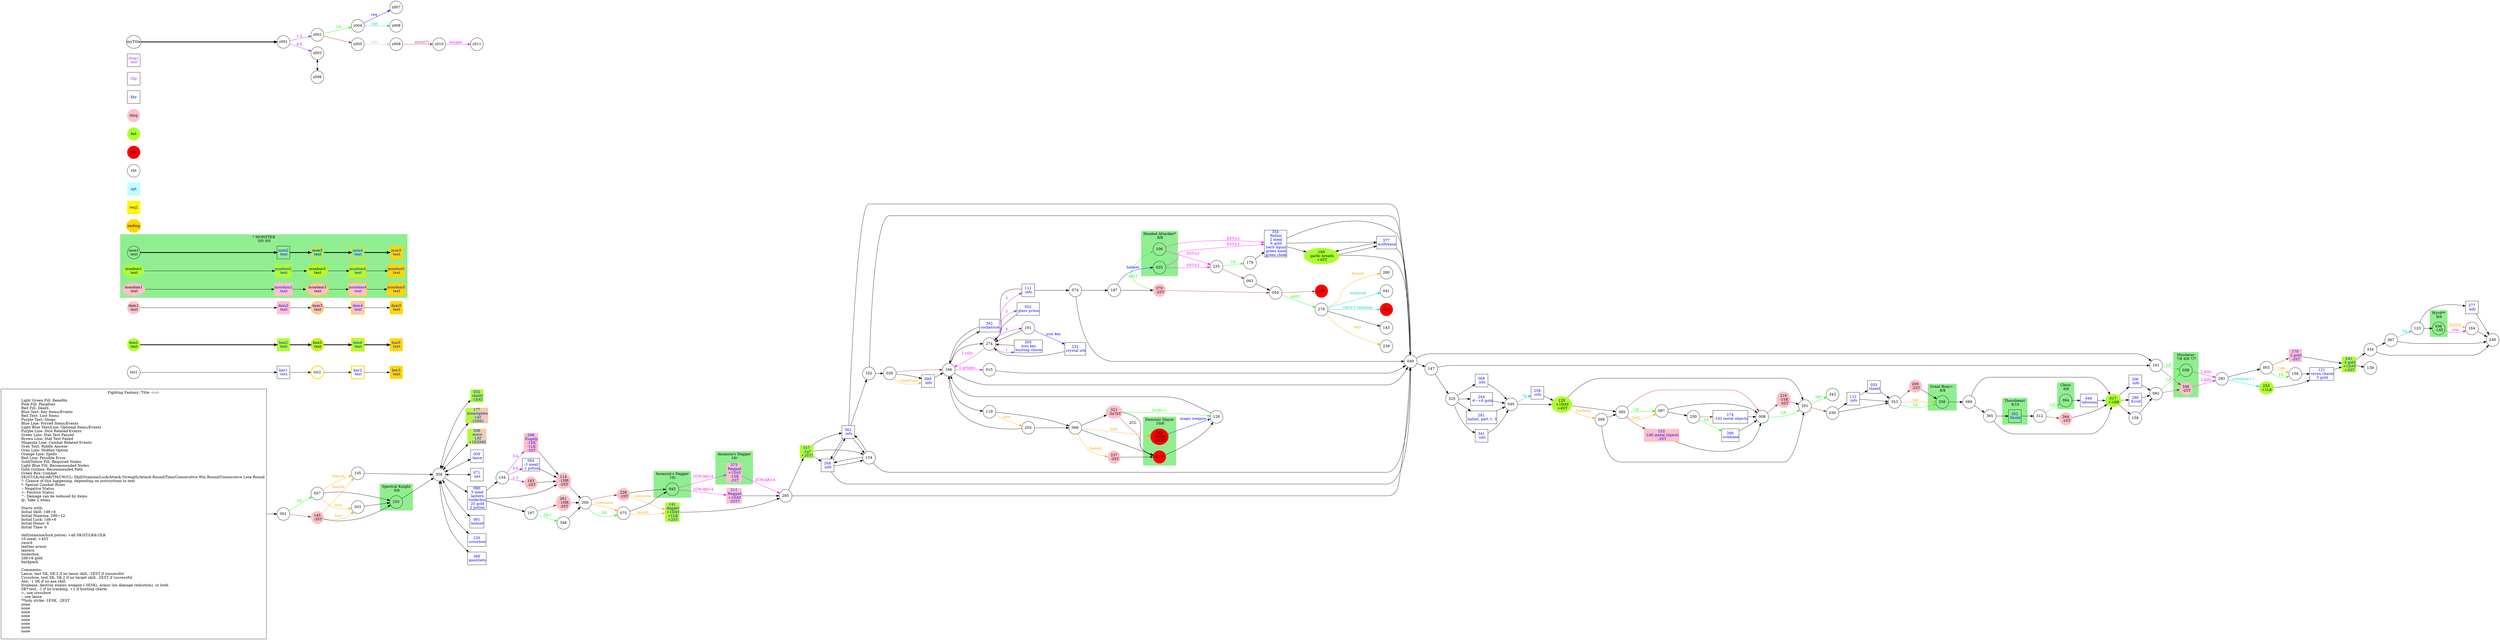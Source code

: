 digraph "Fighting Fantasy: Title" {
	// graph defaults
	rankdir=LR
	mclimit=50
	nodesep=.3 // changes horizontal separation of nodes
	ranksep=.4 // changes vertical separation of nodes
	node [height=.7
		width=.7
		shape=ellipse
		margin=0]
	edge[weight=5]

	// a box for a graph label
	// note that you can override the defaults set above
	title [label = "Fighting Fantasy: Title --/--/--\n\n \
		Light Green Fill: Benefits\l \
		Pink Fill: Penalties\l \
		Red Fill: Death\l \
		Blue Text: Key Items/Events\l \
		Red Text: Lost Items\l \
		Purple Text: Shops\l \
		Blue Line: Forced Items/Events\l \
		Light Blue Text/Line: Optional Items/Events\l \
		Purple Line: Dice Related Events\l \
		Green Line: Stat Test Passed\l \
		Brown Line: Stat Test Failed\l \
		Magenta Line: Combat Related Events\l \
		Grey Text: Riddle Answer\l \
		Grey Line: Hidden Option\l \
		Orange Line: Spells\l \
		Red Line: Possible Error\l \
		Gold/Yellow Fill: Required Nodes\l \
		Light Blue Fill: Recommended Nodes\l \
		Gold Outline: Recommended Path\l \
		Green Box: Combat\l \
		SK/ST/LK/AS/AR/TM/CW/CL: Skill/Stamina/Luck/Attack Strength/Attack Round/Time/Consecutive Win Round/Consecutive Lose Round\l \
		?: Chance of this happening, depending on instructions in text\l \
		*: Special Combat Rules\l \
		-: Negative Status\l \
		+: Positive Status\l \
		^: Damage can be reduced by items\l \
		@: Take 2 items\l\l \
		Starts with:\l \
		Initial Skill: 1d6+6\l \
		Initial Stamina: 2d6+12\l \
		Initial Luck: 1d6+6\l \
		Initial Honor: 6\l \
		Initial Time: 0\l\l \
		skill/stamina/luck potion: +all SK/ST/LK&1ILK\l \
		10 meal: +4ST\l \
		sword\l \
		leather armor\l \
		lantern\l \
		tinderbox\l \
		2d6+6 gold\l \
		backpack\l\l \
		Comments:\l \
		Lance, test SK, SK-2 if no lance skill, -2EST if successful\l \
		Crossbow, test SK, SK-2 if no target skill, -2EST if successful\l \
		Axe, -1 SK if no axe skill\l \
		Ironbane, destroy enemy weapon (-3ESK), armor (no damage reduction), or both\l \
		SK* test, -1 if no tracking, +1 if hunting charm\l \
		+, use crossbow\l \
		-, use lance\l \
		**holy strike -1ESK, -2EST\l \
		none\l \
		none\l \
		none\l \
		none\l \
		none\l \
		none\l \
		none\l \
		none\l \
		"
		shape = "box"
		margin = 0.1]

	subgraph Required {
		node [style = "filled" color = "gold" fillcolor = "gold" fontcolor = "blue" shape = "rect"]
		key3
		boo5
		dam5
		monboo5
		mondam5
		mon5
		ending [fontcolor = "black" shape = "octagon"]
	}

	subgraph Required2 {
		node [style = "filled" color = "#FFF700" fillcolor = "#FFF700" fontcolor = "blue" shape = "rect"]
		req2
	}

	subgraph Recommended {
		node [penwidth = 3 color = "gold"]
		txt2
		key2 [shape = "rect" fontcolor = "blue"]
		boo3 [style = "filled" fillcolor = "greenyellow"]
		boo4 [style = "filled" fillcolor = "greenyellow"]
		dam3 [style = "filled" fillcolor = "pink"]
		dam4 [style = "filled" fillcolor = "pink"]
		monboo3 [style = "filled" fillcolor = "greenyellow"]
		monboo4 [style = "filled" fillcolor = "greenyellow"]
		mondam3 [style = "filled" fillcolor = "pink"]
		mondam4 [style = "filled" fillcolor = "pink"]
		mon3
		mon4
	}
	
	subgraph Optional {
		node [style = "filled" color = "paleturquoise1" fillcolor = "paleturquoise1" fontcolor = "blue" shape = "rect"]
		opt
	}

	subgraph Combat {
		style = "filled" color = "palegreen2"
		subgraph cluster_MONSTER {
			label = "? MONSTER\n 0/0 0/0"
			mon1 [label = "\N\n text"]
			mon2 [shape = "rect" fontcolor = "blue" label = "\N\n text"]
			mon3 [label = "\N\n text"]
			mon4 [shape = "rect" fontcolor = "blue" label = "\N\n text"]
			mon5 [shape = "rect" fontcolor = "blue" label = "\N\n text"]
			monboo1 [style = "filled" color = "greenyellow" label = "\N\n text"]
			monboo2 [shape = "rect" style = "filled" color = "greenyellow" fontcolor = "blue" label = "\N\n text"]
			monboo3 [label = "\N\n text"]
			monboo4 [shape = "rect" fontcolor = "blue" label = "\N\n text"]
			monboo5 [shape = "rect" fontcolor = "blue" label = "\N\n text"]
			mondam1 [style = "filled" color = "pink" label = "\N\n text"]
			mondam2 [shape = "rect" style = "filled" color = "pink" fontcolor = "blue" label = "\N\n text"]
			mondam3 [label = "\N\n text"]
			mondam4 [shape = "rect" fontcolor = "blue" label = "\N\n text"]
			mondam5 [shape = "rect" fontcolor = "blue" label = "\N\n text"]
		}
		
		subgraph cluster_SPECTRAL_KNIGHT {
			label = "Spectral Knight\n 9/8"
			255
		}
		
		subgraph cluster_ASSASSIN_S_DAGGER {
			label = "Assassin's Dagger\n 10/-"
			043
		}
		
		subgraph cluster_ASSASSIN_S_DAGGER2 {
			label = "Assassin's Dagger\n 10/-"
			373 [shape = "rect" style = "filled" color = "pink" fontcolor = "blue" label = "\N\n Reggad\n +1DAY\n -1SK\n -2ST"]
		}
		
		subgraph cluster_DEMONIC_SLAYER {
			label = "Demonic Slayer\n 10/8"
			013 [style = "filled" color = "red"]
			223 [style = "filled" color = "red" label = "\N\n -1ESK\n -2EST"]
		}
		
		subgraph cluster_HOODED_ATTACKER {
			label = "Hooded Attacker*\n 8/8"
			025
			106
		}
		
		subgraph cluster_GREAT_BOAR {
			label = "Great Boar+-\n 8/8"
			256
		}
		
		subgraph cluster_THORNBEAST {
			label = "Thornbeast\n 8/10"
			352 [shape = "rect" fontcolor = "blue" label = "\N\n Nroht"]
		}
		
		subgraph cluster_CLERIC {
			label = "Cleric\n 6/6"
			394
		}
		
		subgraph cluster_MURDERER {
			label = "Murderer\n 7/6 6/8 7/7"
			038
			346 [style = "filled" color = "pink" label = "\N\n -2ST"]
		}
		
		subgraph cluster_WYRD {
			label = "Wyrd**\n 9/6"
			036 [label = "\N\n -1AT"]
		}
		
		cbt
	}

	subgraph Death {
		node [style = "filled" color = "red"]
		ddt
		013
		028
		108
		223
	}

	subgraph Boost {
		node [style = "filled" color = "greenyellow"]
		bst
		boo1 [label = "\N\n text"]
		boo2 [shape = "rect" fontcolor = "blue" label = "\N\n text"]
		boo3 [label = "\N\n text"]
		boo4 [shape = "rect" fontcolor = "blue" label = "\N\n text"]
		boo5 [shape = "rect" fontcolor = "blue" label = "\N\n text"]
		017 [label = "\N\n +1HR"]
		032 [shape = "rect" fontcolor = "blue" label = "\N\n shield\n -1EAT"]
		125 [label = "\N\n +1DAY\n +4ST"]
		141 [shape = "rect" fontcolor = "blue" label = "\N\n dagger\n +1DAY\n +1LK\n +2ST"]
		160 [label = "\N\n garlic breath\n +4ST"]
		177 [color = "greenyellow:pink" shape = "rect" fontcolor = "blue" label = "\N\n breastplate\n -1AT\n -1DMG"]
		241 [shape = "rect" fontcolor = "blue" label = "\N\n -3 gold\n +1DAY\n +2ST"]
		253 [label = "\N\n +1LK"]
		317 [shape = "rect" fontcolor = "blue" label = "\N\n -1g?\n +2ST?"]
		336 [color = "greenyellow:pink" shape = "rect" fontcolor = "blue" label = "\N\n mace\n -1AT\n +1EDMG"]
	}

	subgraph Damage {
		node [style = "filled" color = "pink"]
		dmg
		dam1 [label = "\N\n text"]
		dam2 [shape = "rect" fontcolor = "blue" label = "\N\n text"]
		dam3 [label = "\N\n text"]
		dam4 [shape = "rect" fontcolor = "blue" label = "\N\n text"]
		dam5 [shape = "rect" fontcolor = "blue" label = "\N\n text"]
		114 [label = "\N\n -1HR\n -2ST"]
		132 [shape = "rect" fontcolor = "blue" label = "\N\n -1d6 metal objects\n -2ST"]
		145 [label = "\N\n -3ST"]
		170 [shape = "rect" fontcolor = "blue" label = "\N\n 3 gold\n -2ST"]
		183 [label = "\N\n -2ST"]
		209 [label = "\N\n -2ST"]
		211 [shape = "rect" fontcolor = "blue" label = "\N\n Reggad\n +1DAY\n -2ST?"]
		216 [label = "\N\n -1SK\n -3ST"]
		228 [label = "\N\n -2ST"]
		237 [label = "\N\n -3ST"]
		261 [label = "\N\n -1HR\n -2ST"]
		264 [label = "\N\n -1ST"]
		298 [shape = "rect" fontcolor = "blue" label = "\N\n Eugalp\n -1SK\n -1LK\n -3ST"]
		321 [label = "\N\n -3x?ST"]
		370 [label = "\N\n -2ST"]
	}

	subgraph Key_Item {
		node [fontcolor = "blue" shape = "rect"]
		kky
		key1 [label = "\N\n text"]
		key2 [label = "\N\n text"]
		key3 [label = "\N\n text"]
		009 [label = "\N\n lance"]
		046 [label = "\N\n talisman"]
		052 [label = "\N\n glass prism"]
		055 [label = "\N\n shield"]
		064 [label = "\N\n -3 meal/\n -1 potion"]
		068 [label = "\N\n info" tooltip = "manticore banarask hills"]
		071 [label = "\N\n axe"]
		080 [label = "\N\n 5 meal\n lantern\n tinderbox\n 20 gold\n 2 potion"]
		091 [label = "\N\n helmet"]
		099 [label = "\N\n info" tooltip = "clerics evil / forest in danger / slained by demon"]
		111 [label = "\N\n info" tooltip = "clerics temple havalok / miller spy"]
		112 [label = "\N\n info" tooltip = "runes translation"]
		121 [label = "\N\n raven charm\n 3 gold"]
		174 [label = "\N\n -1d3 metal objects"]
		206 [label = "\N\n info" tooltip = "aelfgar in cairns of dunar?"]
		230 [label = "\N\n crossbow"]
		232 [label = "\N\n crystal orb"]
		244 [label = "\N\n -6~+6 gold"]
		258 [label = "\N\n info" tooltip = "beware beast that are men / heel warrior of stone / forest of skull"]
		266 [label = "\N\n ironbane"]
		268 [label = "\N\n info" tooltip = "priest ghost graveyard / end of hiding blood moon / druid dark rites forest / robbers countryside"]
		277 [label = "\N\n info" tooltip = "lord of the first / prisoners of wickerman"]
		281 [label = "\N\n ballad, part 1: 3"]
		288 [label = "\N\n Ecrof"]
		305 [label = "\N\n iron key\n hunting charm"]
		341 [label = "\N\n info" tooltip = "tapestry tree people"]
		354 [label = "\N\n Rellim\n 2 meal\n 6 gold\n herb liquid\n green hood\n green cloak"]
		362 [label = "\N\n info" tooltip = "herluin west"]
		377 [label = "\N\n wolfsbane"]
		389 [label = "\N\n gauntlets"]
		392 [label = "\N\n cockatrice"]
	}
	
	subgraph Shop {
		node [fontcolor = "purple" shape = "rect"]
		shp
		shop1 [label = "\N\n text"]
	}

	mon1 -> mon2 -> mon3 -> mon4 -> mon5 [penwidth = 3]
	boo1 -> boo2 -> boo3 -> boo4 -> boo5 [penwidth = 3]
	dam1 -> dam2 -> dam3 -> dam4 -> dam5
	txt1 -> key1 -> txt2 -> key2 -> key3
	monboo1 -> monboo2 -> monboo3 -> monboo4 -> monboo5
	mondam1 -> mondam2 -> mondam3 -> mondam4 -> mondam5

	myTitle -> z001 [penwidth = 3]
	z001 -> z002 [color = "purple" fontcolor = "purple" label = "1-3"]
	z001 -> z003 [color = "purple" fontcolor = "purple" label = "4-6"]
	z002 -> z004 [color = "green" fontcolor = "green" label = "LK"]
	z002 -> z005 [color = "brown"]
	z003 -> z006 [dir = "both"]
	z004 -> z007 [color = "blue" fontcolor = "blue" label = "req"]
	z004 -> z008 [color = "cyan3" fontcolor = "cyan3" label = "-opt"]
	z005 -> z009 [color = "grey" fontcolor = "grey" label = "info"]
	z009 -> z010 [color = "crimson" fontcolor = "crimson" label = "error(?)"]
	z010 -> z011 [color = "magenta" fontcolor = "magenta" label = "escape"]
	{
		rank = same
		z003
		z006
	}
	title -> 001
	001 -> 057 [color = "green" fontcolor = "green" label = "LK"]
	001 -> 145 [color = "brown"]
//	002 -> 
	003 -> 156 [color = "orange" fontcolor = "orange" label = "ride"]
	003 -> 156 [color = "green" fontcolor = "green" label = "LK"]
	003 -> 170 [color = "brown"]
//	004 -> 
//	005 -> 
//	006 -> 
//	007 -> 
	008 -> 291 [color = "green" fontcolor = "green" label = "LK"]
	008 -> 216 [color = "brown"]
//	009 -> 
//	010 -> 
//	011 -> 
//	012 -> 
	013 -> 128
//	014 -> 
	015 -> 049
//	016 -> 
	017 -> 288
	017 -> 158
	017 -> 206
//	018 -> 
//	019 -> 
//	020 -> 
//	021 -> 
//	022 -> 
//	023 -> 
//	024 -> 
	025 -> 235 [color = "magenta" fontcolor = "magenta" label = "EST&le;2"]
	025 -> 354 [color = "magenta" fontcolor = "magenta" label = "EST&le;2"]
	026 -> 099
	026 -> 099 [color = "orange" fontcolor = "orange" label = "commune"]
	026 -> 166 [color = "brown"]
//	027 -> 
//	029 -> 
	030 -> 112
	030 -> 353
//	031 -> 
//	032 -> 
//	033 -> 
//	034 -> 
//	035 -> 
	036 -> 164 [color = "orange" fontcolor = "orange" label = "banish"]
	036 -> 164 [color = "magenta" fontcolor = "magenta" label = "win"]
//	037 -> 
	038 -> 293 [color = "magenta" fontcolor = "magenta" label = "2 kills"]
//	039 -> 
	040 -> 258 [color = "cyan3" fontcolor = "cyan3" label = "-3g"]
	040 -> 125
//	041 -> 
//	042 -> 
	043 -> 373 [color = "magenta" fontcolor = "magenta" label = "2CW/AR>4"]
	043 -> 211 [color = "magenta" fontcolor = "magenta" label = "2CW/AR>4"]
//	044 -> 
//	045 -> 
	046 -> 017
//	047 -> 
//	048 -> 
	049 -> 147
	049 -> 191
//	050 -> 
//	051 -> 
	052 -> 274
//	053 -> 
//	054 -> 
	055 -> 353
//	056 -> 
	057 -> 105 [color = "orange" fontcolor = "orange" label = "banish"]
	057 -> 303 [color = "orange" fontcolor = "orange" label = "holy"]
	057 -> 255
//	058 -> 
	059 -> 279 [color = "green" fontcolor = "green" label = "4dST"]
	059 -> 108 [color = "brown"]
//	060 -> 
//	061 -> 
//	062 -> 
//	063 -> 
	064 -> 114
//	065 -> 
	066 -> 223 [color = "orange" fontcolor = "orange" label = "holy"]
	066 -> 237 [color = "orange" fontcolor = "orange" label = "banish"]
	066 -> 321
	066 -> 013
//	067 -> 
	068 -> 040
//	069 -> 
//	070 -> 
//	071 -> 
//	072 -> 
//	073 -> 
	074 -> 187
	074 -> 049
	075 -> 141 [color = "orange" fontcolor = "orange" label = "banish"]
	075 -> 043
//	076 -> 
//	077 -> 
//	078 -> 
//	079 -> 
	080 -> 114
	080 -> 154
	080 -> 197
//	081 -> 
	082 -> 038 [color = "green" fontcolor = "green" label = "LK"]
	082 -> 346 [color = "brown"]
	083 -> 059
//	084 -> 
//	085 -> 
	086 -> 365
	086 -> 017
	087 -> 250
	087 -> 008
//	088 -> 
//	089 -> 
//	090 -> 
//	091 -> 
//	092 -> 
//	093 -> 
//	094 -> 
//	095 -> 
//	096 -> 
//	097 -> 
//	098 -> 
	099 -> 166
//	100 -> 
//	101 -> 
	102 -> 026
	102 -> 049
//	103 -> 
//	104 -> 
	105 -> 356
	106 -> 235 [color = "magenta" fontcolor = "magenta" label = "EST&le;2"]
	106 -> 354 [color = "magenta" fontcolor = "magenta" label = "EST&le;2"]
//	107 -> 
//	109 -> 
//	110 -> 
	111 -> 074
	111 -> 274
	112 -> 055
	112 -> 353
//	113 -> 
	114 -> 200
//	115 -> 
//	116 -> 
//	117 -> 
//	118 -> 
	119 -> 203 [color = "orange" fontcolor = "orange" label = "lore"]
	119 -> 066
//	120 -> 
	121 -> 241
//	122 -> 
	123 -> 036
	123 -> 277
//	124 -> 
	125 -> 309 [color = "orange" fontcolor = "orange" label = "tracking"]
	125 -> 385
	125 -> 291
//	126 -> 
//	127 -> 
	128 -> 166
//	129 -> 
//	130 -> 
//	131 -> 
	132 -> 008
//	133 -> 
	134 -> 362
	134 -> 268
	134 -> 049
//	135 -> 
//	136 -> 
//	137 -> 
//	138 -> 
//	139 -> 
//	140 -> 
	141 -> 285
//	142 -> 
//	143 -> 
//	144 -> 
	145 -> 105 [color = "orange" fontcolor = "orange" label = "banish"]
	145 -> 303 [color = "orange" fontcolor = "orange" label = "holy"]
	145 -> 255
//	146 -> 
	147 -> 325
	147 -> 191
//	148 -> 
//	149 -> 
//	150 -> 
//	151 -> 
//	152 -> 
//	153 -> 
	154 -> 183 [color = "purple" fontcolor = "purple" label = "1-2"]
	154 -> 298 [color = "purple" fontcolor = "purple" label = "3-4"]
	154 -> 064 [color = "purple" fontcolor = "purple" label = "5-6"]
//	155 -> 
	156 -> 121
//	157 -> 
	158 -> 082
//	159 -> 
	160 -> 377
	160 -> 049
	161 -> 232 [color = "blue" fontcolor = "blue" label = "iron key"]
	161 -> 274
//	162 -> 
//	163 -> 
	164 -> 248
//	165 -> 
	166 -> 015 [color = "magenta" fontcolor = "magenta" label = "2 actions"]
	166 -> 119
	166 -> 392
	166 -> 274
	166 -> 049
//	167 -> 
//	168 -> 
//	169 -> 
	170 -> 241
//	171 -> 
//	172 -> 
//	173 -> 
	174 -> 008
//	175 -> 
//	176 -> 
//	177 -> 
//	178 -> 
	179 -> 354
//	180 -> 
//	181 -> 
//	182 -> 
	183 -> 114
//	184 -> 
//	185 -> 
//	186 -> 
	187 -> 025 [color = "blue" fontcolor = "blue" label = "helmet"]
	187 -> 370
//	188 -> 
//	189 -> 
//	190 -> 
	191 -> 038 [color = "green" fontcolor = "green" label = "LK"]
	191 -> 346 [color = "brown"]
//	192 -> 
//	193 -> 
//	194 -> 
//	195 -> 
//	196 -> 
	197 -> 348 [color = "green" fontcolor = "green" label = "SK-1"]
	197 -> 261 [color = "brown"]
//	198 -> 
//	199 -> 
	200 -> 075 [color = "orange" fontcolor = "orange" label = "commune"]
	200 -> 075 [color = "green" fontcolor = "green" label = "LK"]
	200 -> 228 [color = "brown"]
//	201 -> 
//	202 -> 
	203 -> 166
	203 -> 066
//	204 -> 
//	205 -> 
	206 -> 082
//	207 -> 
//	208 -> 
	209 -> 256
//	210 -> 
	211 -> 285
//	212 -> 
//	213 -> 
//	214 -> 
//	215 -> 
	216 -> 291
//	217 -> 
//	218 -> 
//	219 -> 
//	220 -> 
//	221 -> 
//	222 -> 
	223 -> 128 [color = "blue" fontcolor = "blue" label = "magic weapon"]
//	224 -> 
//	225 -> 
//	226 -> 
//	227 -> 
	228 -> 141 [color = "orange" fontcolor = "orange" label = "commune"]
	228 -> 043
//	229 -> 
//	230 -> 
//	231 -> 
	232 -> 274
//	233 -> 
//	234 -> 
	235 -> 179 [color = "green" fontcolor = "green" label = "LK"]
	235 -> 083 [color = "brown"]
//	236 -> 
	237 -> 013
//	238 -> 
//	239 -> 
//	240 -> 
	241 -> 334
	241 -> 139
//	242 -> 
//	243 -> 
	244 -> 040
//	245 -> 
//	246 -> 
//	247 -> 
//	248 -> 
//	249 -> 
	250 -> 266 [color = "green" fontcolor = "green" label = "SK"]
	250 -> 174 [color = "brown"]
//	251 -> 
//	252 -> 
	253 -> 121
//	254 -> 
	255 -> 356
	256 -> 086
//	257 -> 
	258 -> 125
//	259 -> 
//	260 -> 
	261 -> 200
//	262 -> 
//	263 -> 
	264 -> 017
//	265 -> 
	266 -> 008
//	267 -> 
	268 -> 362
	268 -> 134
	268 -> 049
//	269 -> 
//	270 -> 
//	271 -> 
//	272 -> 
//	273 -> 
	274 -> 305 [color = "purple" fontcolor = "purple" label = "1"]
	274 -> 052 [color = "purple" fontcolor = "purple" label = "2"]
	274 -> 111 [color = "purple" fontcolor = "purple" label = "3"]
	274 -> 161 [color = "purple" fontcolor = "purple" label = "4"]
	274 -> 166 [color = "magenta" fontcolor = "magenta" label = "3 rolls"]
//	275 -> 
//	276 -> 
	277 -> 248
//	278 -> 
	279 -> 143
	279 -> 239 [color = "orange" fontcolor = "orange" label = "holy"]
	279 -> 260 [color = "orange" fontcolor = "orange" label = "banish"]
	279 -> 028 [color = "cyan3" fontcolor = "cyan3" label = "cleric's talisman"]
	279 -> 041 [color = "cyan3" fontcolor = "cyan3" label = "-witherall"]
//	280 -> 
	281 -> 040
//	282 -> 
//	283 -> 
//	284 -> 
	285 -> 317
	285 -> 049
//	286 -> 
//	287 -> 
	288 -> 082
//	289 -> 
//	290 -> 
	291 -> 343 [color = "green" fontcolor = "green" label = "SK*"]
	291 -> 030 [color = "brown"]
//	292 -> 
	293 -> 253 [color = "cyan3" fontcolor = "cyan3" label = "crossbow++"]
	293 -> 003
//	294 -> 
//	295 -> 
//	296 -> 
//	297 -> 
	298 -> 114
//	299 -> 
//	300 -> 
//	301 -> 
//	302 -> 
	303 -> 255
//	304 -> 
	305 -> 274
//	306 -> 
//	307 -> 
//	308 -> 
	309 -> 385
	309 -> 291
//	310 -> 
//	311 -> 
	312 -> 394 [color = "green" fontcolor = "green" label = "LK"]
	312 -> 264 [color = "brown"]
//	313 -> 
//	314 -> 
//	315 -> 
//	316 -> 
	317 -> 362
	317 -> 268
	317 -> 134
//	318 -> 
//	319 -> 
//	320 -> 
	321 -> 128 [color = "green" fontcolor = "green" label = "3xSK+1"]
	321 -> 013 [color = "brown" label = "2CL"]
	321 -> 013
//	322 -> 
//	323 -> 
//	324 -> 
	325 -> 341
	325 -> 244
	325 -> 068
	325 -> 281
//	326 -> 
//	327 -> 
//	328 -> 
//	329 -> 
//	330 -> 
//	331 -> 
//	332 -> 
//	333 -> 
	334 -> 367
	334 -> 248
//	335 -> 
//	336 -> 
//	337 -> 
//	338 -> 
//	339 -> 
//	340 -> 
	341 -> 040
//	342 -> 
//	343 -> 
//	344 -> 
//	345 -> 
	346 -> 293 [color = "magenta" fontcolor = "magenta" label = "2 kills"]
//	347 -> 
	348 -> 200
//	349 -> 
//	350 -> 
//	351 -> 
	352 -> 312
	353 -> 256 [color = "orange" fontcolor = "orange" label = "ride"]
	353 -> 256 [color = "green" fontcolor = "green" label = "LK"]
	353 -> 209 [color = "brown"]
	354 -> 377
	354 -> 160
	354 -> 049
//	355 -> 
	356 -> 336 [dir = both]
	356 -> 009 [dir = both]
	356 -> 230 [dir = both]
	356 -> 071 [dir = both]
	356 -> 032 [dir = both]
	356 -> 177 [dir = both]
	356 -> 091 [dir = both]
	356 -> 389 [dir = both]
	356 -> 080
//	357 -> 
//	358 -> 
//	359 -> 
//	360 -> 
//	361 -> 
	362 -> 102
	362 -> 268
	362 -> 134
	362 -> 049
//	363 -> 
//	364 -> 
	365 -> 352
	365 -> 017
//	366 -> 
	367 -> 123 [color = "cyan3" fontcolor = "cyan3" label = "-5g"]
	367 -> 248
//	368 -> 
//	369 -> 
	370 -> 106 [color = "green" fontcolor = "green" label = "4dST"]
	370 -> 059 [color = "brown"]
//	371 -> 
//	372 -> 
	373 -> 285 [color = "magenta" fontcolor = "magenta" label = "2CW/AR>4"]
//	374 -> 
//	375 -> 
//	376 -> 
	377 -> 160
	377 -> 049
//	378 -> 
//	379 -> 
//	380 -> 
//	381 -> 
//	382 -> 
//	383 -> 
//	384 -> 
	385 -> 087 [color = "orange" fontcolor = "orange" label = "holy"]
	385 -> 087 [color = "green" fontcolor = "green" label = "LK"]
	385 -> 008 [color = "brown"]
	385 -> 132 [color = "brown"]
//	386 -> 
//	387 -> 
//	388 -> 
//	389 -> 
//	390 -> 
//	391 -> 
	392 -> 166
//	393 -> 
	394 -> 046
//	395 -> 
//	396 -> 
//	397 -> 
//	398 -> 
//	399 -> 
//	400 -> 
}
